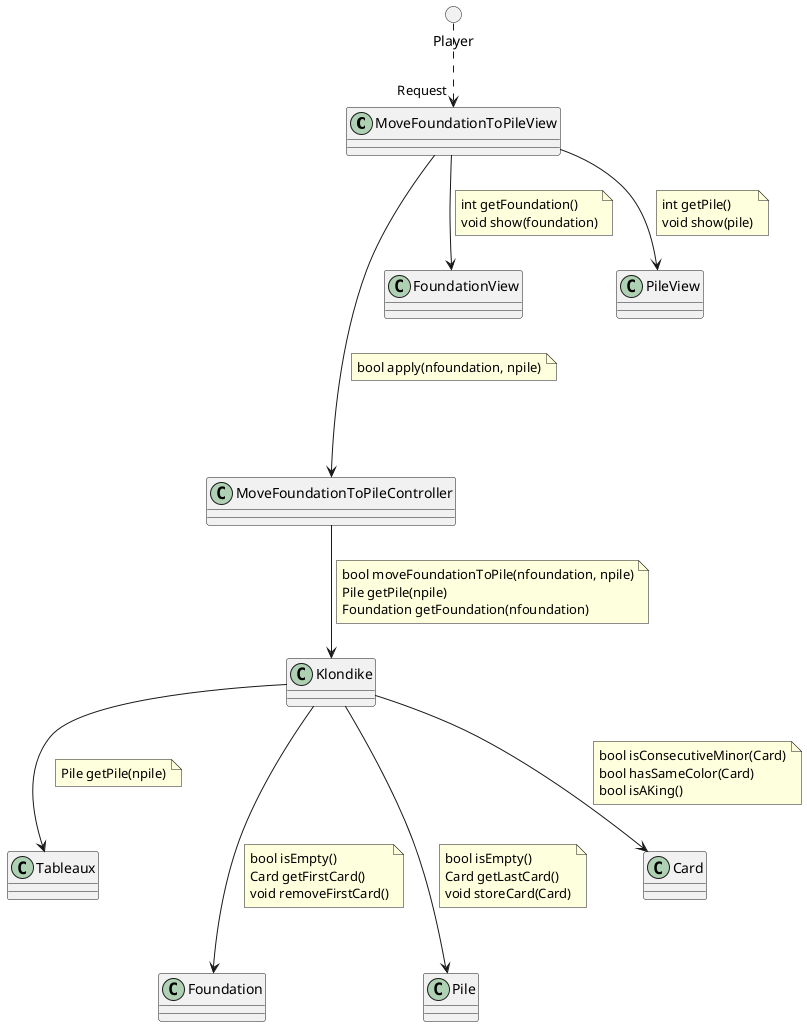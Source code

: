 @startuml
class MoveFoundationToPileView
class MoveFoundationToPileController
class Klondike
circle Player

Player ..> "Request" MoveFoundationToPileView

MoveFoundationToPileView --> FoundationView
note on link: int getFoundation()\nvoid show(foundation)

MoveFoundationToPileView --> PileView
note on link: int getPile()\nvoid show(pile)

MoveFoundationToPileView ---->  MoveFoundationToPileController
note on link: bool apply(nfoundation, npile)

MoveFoundationToPileController --> Klondike
note on link: bool moveFoundationToPile(nfoundation, npile)\nPile getPile(npile)\nFoundation getFoundation(nfoundation)

class Klondike

Klondike --> Tableaux
note on link: Pile getPile(npile)

Klondike --->  Foundation
note on link: bool isEmpty()\nCard getFirstCard()\nvoid removeFirstCard()

Klondike ---> Pile
note on link: bool isEmpty()\nCard getLastCard()\nvoid storeCard(Card)

Klondike --> Card
note on link: bool isConsecutiveMinor(Card)\nbool hasSameColor(Card)\nbool isAKing()

@enduml